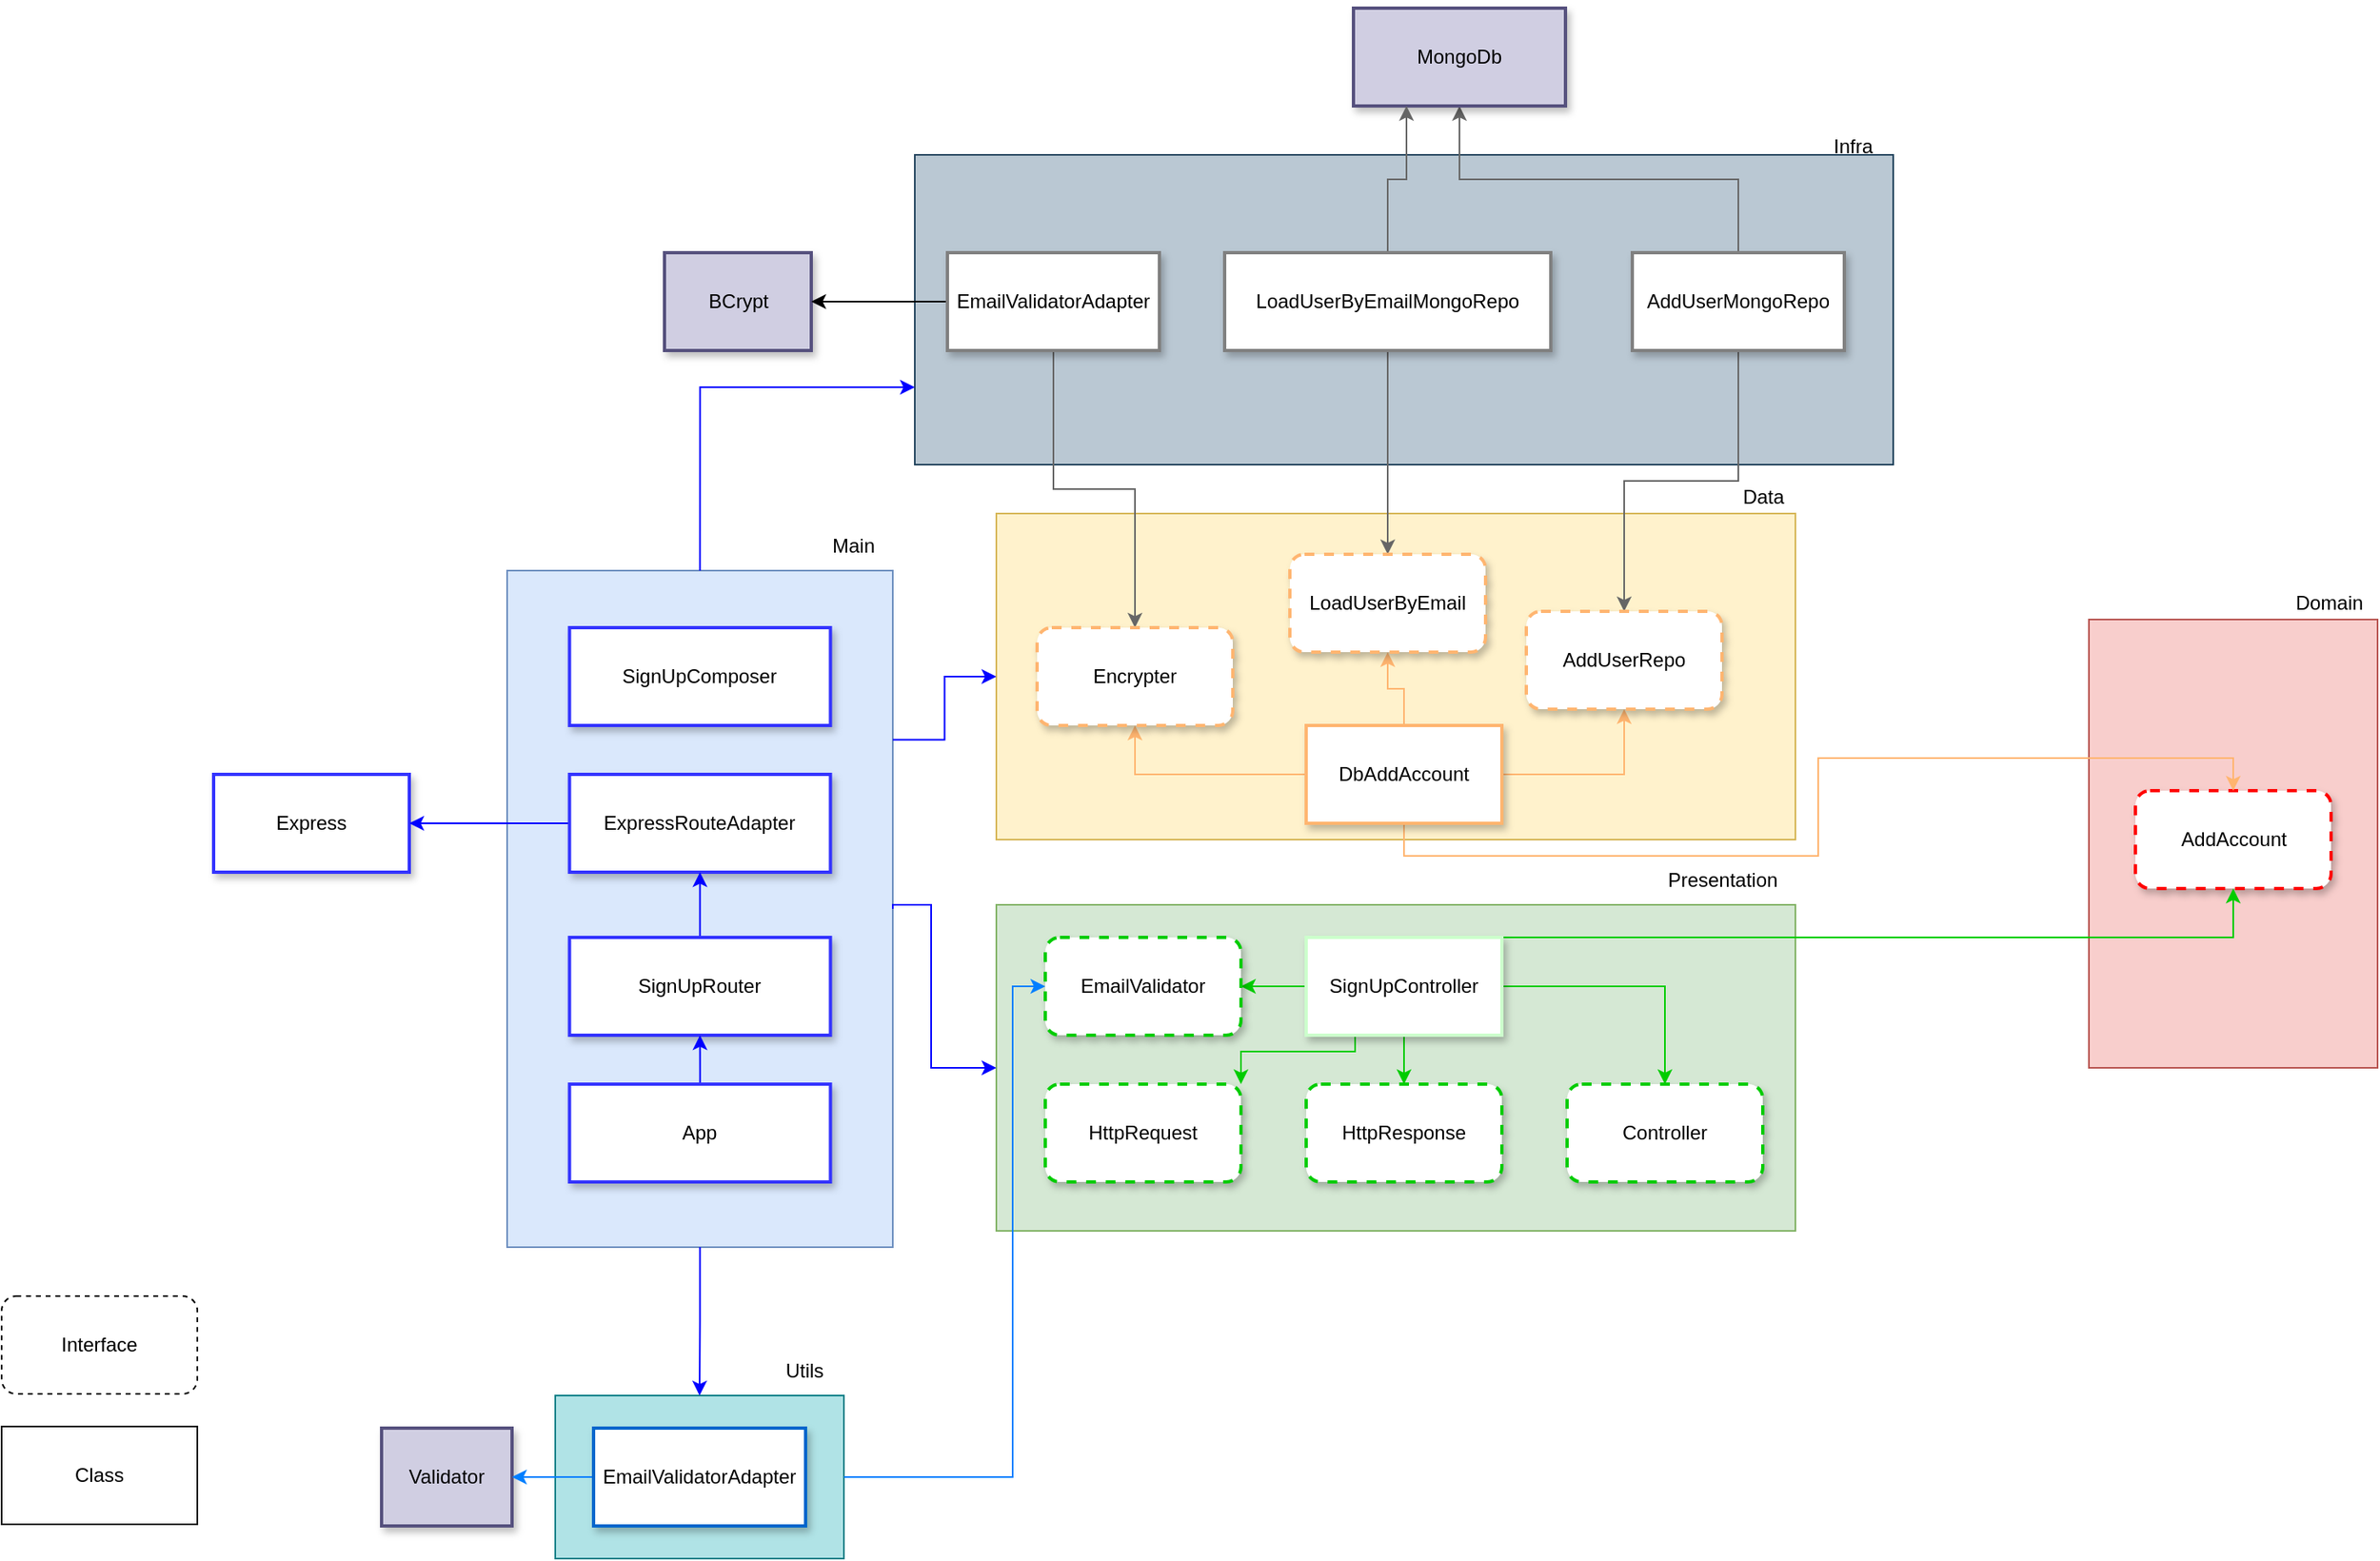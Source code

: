 <mxfile version="21.2.9" type="device">
  <diagram name="Page-1" id="InTcQ6ej8jY9gNlBsr7f">
    <mxGraphModel dx="3300" dy="2578" grid="1" gridSize="10" guides="1" tooltips="1" connect="1" arrows="1" fold="1" page="1" pageScale="1" pageWidth="827" pageHeight="1169" math="0" shadow="0">
      <root>
        <mxCell id="0" />
        <mxCell id="1" parent="0" />
        <mxCell id="Zgq0WJwzbyDcNf6zJyFv-80" value="" style="group" vertex="1" connectable="0" parent="1">
          <mxGeometry x="80" y="-320" width="600" height="210" as="geometry" />
        </mxCell>
        <mxCell id="Zgq0WJwzbyDcNf6zJyFv-35" value="" style="rounded=0;whiteSpace=wrap;html=1;strokeColor=#23445d;fillColor=#bac8d3;" vertex="1" parent="Zgq0WJwzbyDcNf6zJyFv-80">
          <mxGeometry y="20" width="600" height="190" as="geometry" />
        </mxCell>
        <mxCell id="Zgq0WJwzbyDcNf6zJyFv-37" value="Infra" style="text;html=1;align=center;verticalAlign=middle;resizable=0;points=[];autosize=1;strokeColor=none;fillColor=none;" vertex="1" parent="Zgq0WJwzbyDcNf6zJyFv-80">
          <mxGeometry x="550" width="50" height="30" as="geometry" />
        </mxCell>
        <mxCell id="Zgq0WJwzbyDcNf6zJyFv-81" value="" style="group" vertex="1" connectable="0" parent="1">
          <mxGeometry x="800" y="-40" width="177" height="300" as="geometry" />
        </mxCell>
        <mxCell id="Zgq0WJwzbyDcNf6zJyFv-25" value="" style="rounded=0;whiteSpace=wrap;html=1;fillColor=#f8cecc;strokeColor=#b85450;" vertex="1" parent="Zgq0WJwzbyDcNf6zJyFv-81">
          <mxGeometry y="25" width="177" height="275" as="geometry" />
        </mxCell>
        <mxCell id="Zgq0WJwzbyDcNf6zJyFv-26" value="Domain" style="text;html=1;align=center;verticalAlign=middle;resizable=0;points=[];autosize=1;strokeColor=none;fillColor=none;" vertex="1" parent="Zgq0WJwzbyDcNf6zJyFv-81">
          <mxGeometry x="117" width="60" height="30" as="geometry" />
        </mxCell>
        <mxCell id="Zgq0WJwzbyDcNf6zJyFv-24" value="AddAccount" style="rounded=1;whiteSpace=wrap;html=1;dashed=1;strokeColor=#FF0000;shadow=1;strokeWidth=2;" vertex="1" parent="Zgq0WJwzbyDcNf6zJyFv-81">
          <mxGeometry x="28.5" y="130" width="120" height="60" as="geometry" />
        </mxCell>
        <mxCell id="Zgq0WJwzbyDcNf6zJyFv-82" value="" style="group" vertex="1" connectable="0" parent="1">
          <mxGeometry x="130" y="-105" width="495" height="225" as="geometry" />
        </mxCell>
        <mxCell id="Zgq0WJwzbyDcNf6zJyFv-28" value="" style="rounded=0;whiteSpace=wrap;html=1;fillColor=#fff2cc;strokeColor=#d6b656;" vertex="1" parent="Zgq0WJwzbyDcNf6zJyFv-82">
          <mxGeometry y="25" width="490" height="200" as="geometry" />
        </mxCell>
        <mxCell id="Zgq0WJwzbyDcNf6zJyFv-29" value="Data" style="text;html=1;align=center;verticalAlign=middle;resizable=0;points=[];autosize=1;strokeColor=none;fillColor=none;" vertex="1" parent="Zgq0WJwzbyDcNf6zJyFv-82">
          <mxGeometry x="445" width="50" height="30" as="geometry" />
        </mxCell>
        <mxCell id="Zgq0WJwzbyDcNf6zJyFv-83" value="" style="group" vertex="1" connectable="0" parent="1">
          <mxGeometry x="130" y="130" width="490" height="230" as="geometry" />
        </mxCell>
        <mxCell id="Zgq0WJwzbyDcNf6zJyFv-4" value="" style="rounded=0;whiteSpace=wrap;html=1;fillColor=#d5e8d4;strokeColor=#82b366;" vertex="1" parent="Zgq0WJwzbyDcNf6zJyFv-83">
          <mxGeometry y="30" width="490" height="200" as="geometry" />
        </mxCell>
        <mxCell id="Zgq0WJwzbyDcNf6zJyFv-5" value="Presentation" style="text;html=1;align=center;verticalAlign=middle;resizable=0;points=[];autosize=1;strokeColor=none;fillColor=none;" vertex="1" parent="Zgq0WJwzbyDcNf6zJyFv-83">
          <mxGeometry x="400" width="90" height="30" as="geometry" />
        </mxCell>
        <mxCell id="Zgq0WJwzbyDcNf6zJyFv-87" value="" style="group" vertex="1" connectable="0" parent="1">
          <mxGeometry x="-170" y="-75" width="236.5" height="445" as="geometry" />
        </mxCell>
        <mxCell id="Zgq0WJwzbyDcNf6zJyFv-52" value="" style="rounded=0;whiteSpace=wrap;html=1;fillColor=#dae8fc;strokeColor=#6c8ebf;" vertex="1" parent="Zgq0WJwzbyDcNf6zJyFv-87">
          <mxGeometry y="30" width="236.5" height="415" as="geometry" />
        </mxCell>
        <mxCell id="Zgq0WJwzbyDcNf6zJyFv-53" value="Main" style="text;html=1;align=center;verticalAlign=middle;resizable=0;points=[];autosize=1;strokeColor=none;fillColor=none;" vertex="1" parent="Zgq0WJwzbyDcNf6zJyFv-87">
          <mxGeometry x="186.5" width="50" height="30" as="geometry" />
        </mxCell>
        <mxCell id="Zgq0WJwzbyDcNf6zJyFv-84" value="" style="group" vertex="1" connectable="0" parent="1">
          <mxGeometry x="-140.5" y="431" width="177" height="130" as="geometry" />
        </mxCell>
        <mxCell id="Zgq0WJwzbyDcNf6zJyFv-22" value="" style="rounded=0;whiteSpace=wrap;html=1;fillColor=#b0e3e6;strokeColor=#0e8088;" vertex="1" parent="Zgq0WJwzbyDcNf6zJyFv-84">
          <mxGeometry y="30" width="177" height="100" as="geometry" />
        </mxCell>
        <mxCell id="Zgq0WJwzbyDcNf6zJyFv-23" value="Utils" style="text;html=1;align=center;verticalAlign=middle;resizable=0;points=[];autosize=1;strokeColor=none;fillColor=none;" vertex="1" parent="Zgq0WJwzbyDcNf6zJyFv-84">
          <mxGeometry x="127" width="50" height="30" as="geometry" />
        </mxCell>
        <mxCell id="Zgq0WJwzbyDcNf6zJyFv-54" style="edgeStyle=orthogonalEdgeStyle;rounded=0;orthogonalLoop=1;jettySize=auto;html=1;entryX=0.5;entryY=0;entryDx=0;entryDy=0;strokeColor=#0000FF;" edge="1" parent="1" source="Zgq0WJwzbyDcNf6zJyFv-52" target="Zgq0WJwzbyDcNf6zJyFv-22">
          <mxGeometry relative="1" as="geometry" />
        </mxCell>
        <mxCell id="Zgq0WJwzbyDcNf6zJyFv-58" style="edgeStyle=orthogonalEdgeStyle;rounded=0;orthogonalLoop=1;jettySize=auto;html=1;entryX=0;entryY=0.75;entryDx=0;entryDy=0;exitX=0.5;exitY=0;exitDx=0;exitDy=0;strokeColor=#0000FF;" edge="1" parent="1" source="Zgq0WJwzbyDcNf6zJyFv-52" target="Zgq0WJwzbyDcNf6zJyFv-35">
          <mxGeometry relative="1" as="geometry" />
        </mxCell>
        <mxCell id="Zgq0WJwzbyDcNf6zJyFv-63" style="edgeStyle=orthogonalEdgeStyle;rounded=0;orthogonalLoop=1;jettySize=auto;html=1;entryX=0;entryY=0.5;entryDx=0;entryDy=0;exitX=1;exitY=0.25;exitDx=0;exitDy=0;strokeColor=#0000FF;" edge="1" parent="1" source="Zgq0WJwzbyDcNf6zJyFv-52" target="Zgq0WJwzbyDcNf6zJyFv-28">
          <mxGeometry relative="1" as="geometry" />
        </mxCell>
        <mxCell id="Zgq0WJwzbyDcNf6zJyFv-55" style="edgeStyle=orthogonalEdgeStyle;rounded=0;orthogonalLoop=1;jettySize=auto;html=1;entryX=0;entryY=0.5;entryDx=0;entryDy=0;strokeColor=#007FFF;" edge="1" parent="1" source="Zgq0WJwzbyDcNf6zJyFv-22" target="Zgq0WJwzbyDcNf6zJyFv-18">
          <mxGeometry relative="1" as="geometry">
            <Array as="points">
              <mxPoint x="140" y="511" />
              <mxPoint x="140" y="210" />
            </Array>
          </mxGeometry>
        </mxCell>
        <mxCell id="Zgq0WJwzbyDcNf6zJyFv-10" value="" style="edgeStyle=orthogonalEdgeStyle;rounded=0;orthogonalLoop=1;jettySize=auto;html=1;strokeColor=#00CC00;" edge="1" parent="1" source="F4nUvJOktsHatZKrtvTg-1" target="Zgq0WJwzbyDcNf6zJyFv-6">
          <mxGeometry relative="1" as="geometry" />
        </mxCell>
        <mxCell id="Zgq0WJwzbyDcNf6zJyFv-19" style="edgeStyle=orthogonalEdgeStyle;rounded=0;orthogonalLoop=1;jettySize=auto;html=1;entryX=1;entryY=0.5;entryDx=0;entryDy=0;strokeColor=#00CC00;" edge="1" parent="1" source="F4nUvJOktsHatZKrtvTg-1" target="Zgq0WJwzbyDcNf6zJyFv-18">
          <mxGeometry relative="1" as="geometry" />
        </mxCell>
        <mxCell id="Zgq0WJwzbyDcNf6zJyFv-27" style="edgeStyle=orthogonalEdgeStyle;rounded=0;orthogonalLoop=1;jettySize=auto;html=1;entryX=0.5;entryY=1;entryDx=0;entryDy=0;exitX=1;exitY=0;exitDx=0;exitDy=0;strokeColor=#00CC00;" edge="1" parent="1" source="F4nUvJOktsHatZKrtvTg-1" target="Zgq0WJwzbyDcNf6zJyFv-24">
          <mxGeometry relative="1" as="geometry">
            <Array as="points">
              <mxPoint x="889" y="180" />
            </Array>
          </mxGeometry>
        </mxCell>
        <mxCell id="Zgq0WJwzbyDcNf6zJyFv-70" style="edgeStyle=orthogonalEdgeStyle;rounded=0;orthogonalLoop=1;jettySize=auto;html=1;entryX=0.5;entryY=0;entryDx=0;entryDy=0;strokeColor=#00CC00;" edge="1" parent="1" source="F4nUvJOktsHatZKrtvTg-1" target="Zgq0WJwzbyDcNf6zJyFv-69">
          <mxGeometry relative="1" as="geometry" />
        </mxCell>
        <mxCell id="Zgq0WJwzbyDcNf6zJyFv-72" style="edgeStyle=orthogonalEdgeStyle;rounded=0;orthogonalLoop=1;jettySize=auto;html=1;entryX=1;entryY=0;entryDx=0;entryDy=0;exitX=0.25;exitY=1;exitDx=0;exitDy=0;strokeColor=#00CC00;" edge="1" parent="1" source="F4nUvJOktsHatZKrtvTg-1" target="Zgq0WJwzbyDcNf6zJyFv-71">
          <mxGeometry relative="1" as="geometry">
            <Array as="points">
              <mxPoint x="350" y="250" />
              <mxPoint x="280" y="250" />
            </Array>
          </mxGeometry>
        </mxCell>
        <mxCell id="F4nUvJOktsHatZKrtvTg-1" value="SignUpController" style="rounded=0;whiteSpace=wrap;html=1;strokeColor=#CCFFCC;shadow=1;strokeWidth=2;" parent="1" vertex="1">
          <mxGeometry x="320" y="180" width="120" height="60" as="geometry" />
        </mxCell>
        <mxCell id="F4nUvJOktsHatZKrtvTg-3" value="Express" style="rounded=0;whiteSpace=wrap;html=1;strokeColor=#3333FF;strokeWidth=2;shadow=1;" parent="1" vertex="1">
          <mxGeometry x="-350" y="80" width="120" height="60" as="geometry" />
        </mxCell>
        <mxCell id="Zgq0WJwzbyDcNf6zJyFv-11" style="edgeStyle=orthogonalEdgeStyle;rounded=0;orthogonalLoop=1;jettySize=auto;html=1;entryX=0;entryY=0.5;entryDx=0;entryDy=0;exitX=1;exitY=0.5;exitDx=0;exitDy=0;strokeColor=#0000FF;" edge="1" parent="1" source="Zgq0WJwzbyDcNf6zJyFv-52" target="Zgq0WJwzbyDcNf6zJyFv-4">
          <mxGeometry relative="1" as="geometry">
            <Array as="points">
              <mxPoint x="67" y="160" />
              <mxPoint x="90" y="160" />
              <mxPoint x="90" y="260" />
            </Array>
          </mxGeometry>
        </mxCell>
        <mxCell id="Zgq0WJwzbyDcNf6zJyFv-12" style="edgeStyle=orthogonalEdgeStyle;rounded=0;orthogonalLoop=1;jettySize=auto;html=1;entryX=1;entryY=0.5;entryDx=0;entryDy=0;strokeColor=#0000FF;" edge="1" parent="1" source="Zgq0WJwzbyDcNf6zJyFv-1" target="F4nUvJOktsHatZKrtvTg-3">
          <mxGeometry relative="1" as="geometry" />
        </mxCell>
        <mxCell id="Zgq0WJwzbyDcNf6zJyFv-1" value="ExpressRouteAdapter" style="rounded=0;whiteSpace=wrap;html=1;strokeColor=#3333FF;strokeWidth=2;shadow=1;" vertex="1" parent="1">
          <mxGeometry x="-131.75" y="80" width="160" height="60" as="geometry" />
        </mxCell>
        <mxCell id="Zgq0WJwzbyDcNf6zJyFv-6" value="Controller" style="rounded=1;whiteSpace=wrap;html=1;dashed=1;strokeColor=#00CC00;shadow=1;strokeWidth=2;" vertex="1" parent="1">
          <mxGeometry x="480" y="270" width="120" height="60" as="geometry" />
        </mxCell>
        <mxCell id="Zgq0WJwzbyDcNf6zJyFv-14" value="Validator" style="rounded=0;whiteSpace=wrap;html=1;fillColor=#d0cee2;strokeColor=#56517e;strokeWidth=2;shadow=1;" vertex="1" parent="1">
          <mxGeometry x="-247" y="481" width="80" height="60" as="geometry" />
        </mxCell>
        <mxCell id="Zgq0WJwzbyDcNf6zJyFv-17" style="edgeStyle=orthogonalEdgeStyle;rounded=0;orthogonalLoop=1;jettySize=auto;html=1;entryX=1;entryY=0.5;entryDx=0;entryDy=0;strokeColor=#007FFF;" edge="1" parent="1" source="Zgq0WJwzbyDcNf6zJyFv-15" target="Zgq0WJwzbyDcNf6zJyFv-14">
          <mxGeometry relative="1" as="geometry" />
        </mxCell>
        <mxCell id="Zgq0WJwzbyDcNf6zJyFv-15" value="EmailValidatorAdapter" style="rounded=0;whiteSpace=wrap;html=1;strokeColor=#0066CC;shadow=1;strokeWidth=2;" vertex="1" parent="1">
          <mxGeometry x="-117" y="481" width="130" height="60" as="geometry" />
        </mxCell>
        <mxCell id="Zgq0WJwzbyDcNf6zJyFv-18" value="EmailValidator" style="rounded=1;whiteSpace=wrap;html=1;dashed=1;strokeColor=#00CC00;shadow=1;strokeWidth=2;" vertex="1" parent="1">
          <mxGeometry x="160" y="180" width="120" height="60" as="geometry" />
        </mxCell>
        <mxCell id="Zgq0WJwzbyDcNf6zJyFv-31" style="edgeStyle=orthogonalEdgeStyle;rounded=0;orthogonalLoop=1;jettySize=auto;html=1;entryX=0.5;entryY=0;entryDx=0;entryDy=0;exitX=0.5;exitY=1;exitDx=0;exitDy=0;strokeColor=#FFB570;" edge="1" parent="1" source="Zgq0WJwzbyDcNf6zJyFv-30" target="Zgq0WJwzbyDcNf6zJyFv-24">
          <mxGeometry relative="1" as="geometry">
            <Array as="points">
              <mxPoint x="380" y="130" />
              <mxPoint x="634" y="130" />
              <mxPoint x="634" y="70" />
              <mxPoint x="888" y="70" />
            </Array>
          </mxGeometry>
        </mxCell>
        <mxCell id="Zgq0WJwzbyDcNf6zJyFv-41" style="edgeStyle=orthogonalEdgeStyle;rounded=0;orthogonalLoop=1;jettySize=auto;html=1;entryX=0.5;entryY=1;entryDx=0;entryDy=0;strokeColor=#FFB570;" edge="1" parent="1" source="Zgq0WJwzbyDcNf6zJyFv-30" target="Zgq0WJwzbyDcNf6zJyFv-39">
          <mxGeometry relative="1" as="geometry" />
        </mxCell>
        <mxCell id="Zgq0WJwzbyDcNf6zJyFv-48" style="edgeStyle=orthogonalEdgeStyle;rounded=0;orthogonalLoop=1;jettySize=auto;html=1;entryX=0.5;entryY=1;entryDx=0;entryDy=0;strokeColor=#FFB570;" edge="1" parent="1" source="Zgq0WJwzbyDcNf6zJyFv-30" target="Zgq0WJwzbyDcNf6zJyFv-45">
          <mxGeometry relative="1" as="geometry" />
        </mxCell>
        <mxCell id="Zgq0WJwzbyDcNf6zJyFv-77" style="edgeStyle=orthogonalEdgeStyle;rounded=0;orthogonalLoop=1;jettySize=auto;html=1;entryX=0.5;entryY=1;entryDx=0;entryDy=0;strokeColor=#FFB570;" edge="1" parent="1" source="Zgq0WJwzbyDcNf6zJyFv-30" target="Zgq0WJwzbyDcNf6zJyFv-76">
          <mxGeometry relative="1" as="geometry" />
        </mxCell>
        <mxCell id="Zgq0WJwzbyDcNf6zJyFv-30" value="DbAddAccount" style="rounded=0;whiteSpace=wrap;html=1;strokeColor=#FFB570;shadow=1;strokeWidth=2;" vertex="1" parent="1">
          <mxGeometry x="320" y="50" width="120" height="60" as="geometry" />
        </mxCell>
        <mxCell id="Zgq0WJwzbyDcNf6zJyFv-32" value="BCrypt" style="rounded=0;whiteSpace=wrap;html=1;fillColor=#d0cee2;strokeColor=#56517e;strokeWidth=2;shadow=1;" vertex="1" parent="1">
          <mxGeometry x="-73.5" y="-240" width="90" height="60" as="geometry" />
        </mxCell>
        <mxCell id="Zgq0WJwzbyDcNf6zJyFv-38" style="edgeStyle=orthogonalEdgeStyle;rounded=0;orthogonalLoop=1;jettySize=auto;html=1;" edge="1" parent="1" source="Zgq0WJwzbyDcNf6zJyFv-36" target="Zgq0WJwzbyDcNf6zJyFv-32">
          <mxGeometry relative="1" as="geometry" />
        </mxCell>
        <mxCell id="Zgq0WJwzbyDcNf6zJyFv-43" style="edgeStyle=orthogonalEdgeStyle;rounded=0;orthogonalLoop=1;jettySize=auto;html=1;entryX=0.5;entryY=0;entryDx=0;entryDy=0;strokeColor=#666666;" edge="1" parent="1" source="Zgq0WJwzbyDcNf6zJyFv-36" target="Zgq0WJwzbyDcNf6zJyFv-39">
          <mxGeometry relative="1" as="geometry" />
        </mxCell>
        <mxCell id="Zgq0WJwzbyDcNf6zJyFv-36" value="EmailValidatorAdapter" style="rounded=0;whiteSpace=wrap;html=1;strokeColor=#808080;glass=0;shadow=1;strokeWidth=2;gradientColor=none;" vertex="1" parent="1">
          <mxGeometry x="100" y="-240" width="130" height="60" as="geometry" />
        </mxCell>
        <mxCell id="Zgq0WJwzbyDcNf6zJyFv-39" value="Encrypter" style="rounded=1;whiteSpace=wrap;html=1;dashed=1;strokeColor=#FFB570;shadow=1;strokeWidth=2;" vertex="1" parent="1">
          <mxGeometry x="155" y="-10" width="120" height="60" as="geometry" />
        </mxCell>
        <mxCell id="Zgq0WJwzbyDcNf6zJyFv-47" style="edgeStyle=orthogonalEdgeStyle;rounded=0;orthogonalLoop=1;jettySize=auto;html=1;entryX=0.5;entryY=0;entryDx=0;entryDy=0;strokeColor=#666666;" edge="1" parent="1" source="Zgq0WJwzbyDcNf6zJyFv-44" target="Zgq0WJwzbyDcNf6zJyFv-45">
          <mxGeometry relative="1" as="geometry" />
        </mxCell>
        <mxCell id="Zgq0WJwzbyDcNf6zJyFv-50" style="edgeStyle=orthogonalEdgeStyle;rounded=0;orthogonalLoop=1;jettySize=auto;html=1;entryX=0.5;entryY=1;entryDx=0;entryDy=0;exitX=0.5;exitY=0;exitDx=0;exitDy=0;strokeColor=#666666;" edge="1" parent="1" source="Zgq0WJwzbyDcNf6zJyFv-44" target="Zgq0WJwzbyDcNf6zJyFv-46">
          <mxGeometry relative="1" as="geometry" />
        </mxCell>
        <mxCell id="Zgq0WJwzbyDcNf6zJyFv-44" value="AddUserMongoRepo" style="rounded=0;whiteSpace=wrap;html=1;strokeColor=#808080;shadow=1;strokeWidth=2;gradientColor=none;" vertex="1" parent="1">
          <mxGeometry x="520" y="-240" width="130" height="60" as="geometry" />
        </mxCell>
        <mxCell id="Zgq0WJwzbyDcNf6zJyFv-45" value="AddUserRepo" style="rounded=1;whiteSpace=wrap;html=1;dashed=1;strokeColor=#FFB570;shadow=1;strokeWidth=2;" vertex="1" parent="1">
          <mxGeometry x="455" y="-20" width="120" height="60" as="geometry" />
        </mxCell>
        <mxCell id="Zgq0WJwzbyDcNf6zJyFv-46" value="MongoDb" style="rounded=0;whiteSpace=wrap;html=1;fillColor=#d0cee2;strokeColor=#56517e;strokeWidth=2;shadow=1;" vertex="1" parent="1">
          <mxGeometry x="349" y="-390" width="130" height="60" as="geometry" />
        </mxCell>
        <mxCell id="Zgq0WJwzbyDcNf6zJyFv-49" value="" style="group" vertex="1" connectable="0" parent="1">
          <mxGeometry x="-480" y="400" width="120" height="140" as="geometry" />
        </mxCell>
        <mxCell id="Zgq0WJwzbyDcNf6zJyFv-7" value="Interface" style="rounded=1;whiteSpace=wrap;html=1;dashed=1;" vertex="1" parent="Zgq0WJwzbyDcNf6zJyFv-49">
          <mxGeometry width="120" height="60" as="geometry" />
        </mxCell>
        <mxCell id="Zgq0WJwzbyDcNf6zJyFv-8" value="Class" style="rounded=0;whiteSpace=wrap;html=1;" vertex="1" parent="Zgq0WJwzbyDcNf6zJyFv-49">
          <mxGeometry y="80" width="120" height="60" as="geometry" />
        </mxCell>
        <mxCell id="Zgq0WJwzbyDcNf6zJyFv-13" value="Class" style="rounded=0;whiteSpace=wrap;html=1;" vertex="1" parent="Zgq0WJwzbyDcNf6zJyFv-49">
          <mxGeometry y="80" width="120" height="60" as="geometry" />
        </mxCell>
        <mxCell id="Zgq0WJwzbyDcNf6zJyFv-56" value="SignUpComposer" style="rounded=0;whiteSpace=wrap;html=1;strokeColor=#3333FF;strokeWidth=2;shadow=1;" vertex="1" parent="1">
          <mxGeometry x="-131.75" y="-10" width="160" height="60" as="geometry" />
        </mxCell>
        <mxCell id="Zgq0WJwzbyDcNf6zJyFv-60" style="edgeStyle=orthogonalEdgeStyle;rounded=0;orthogonalLoop=1;jettySize=auto;html=1;entryX=0.5;entryY=1;entryDx=0;entryDy=0;strokeColor=#0000FF;" edge="1" parent="1" source="Zgq0WJwzbyDcNf6zJyFv-59" target="Zgq0WJwzbyDcNf6zJyFv-1">
          <mxGeometry relative="1" as="geometry" />
        </mxCell>
        <mxCell id="Zgq0WJwzbyDcNf6zJyFv-59" value="SignUpRouter" style="rounded=0;whiteSpace=wrap;html=1;strokeColor=#3333FF;strokeWidth=2;shadow=1;" vertex="1" parent="1">
          <mxGeometry x="-131.75" y="180" width="160" height="60" as="geometry" />
        </mxCell>
        <mxCell id="Zgq0WJwzbyDcNf6zJyFv-62" style="edgeStyle=orthogonalEdgeStyle;rounded=0;orthogonalLoop=1;jettySize=auto;html=1;entryX=0.5;entryY=1;entryDx=0;entryDy=0;strokeColor=#0000FF;" edge="1" parent="1" source="Zgq0WJwzbyDcNf6zJyFv-61" target="Zgq0WJwzbyDcNf6zJyFv-59">
          <mxGeometry relative="1" as="geometry" />
        </mxCell>
        <mxCell id="Zgq0WJwzbyDcNf6zJyFv-61" value="App" style="rounded=0;whiteSpace=wrap;html=1;strokeColor=#3333FF;strokeWidth=2;shadow=1;" vertex="1" parent="1">
          <mxGeometry x="-131.75" y="270" width="160" height="60" as="geometry" />
        </mxCell>
        <mxCell id="Zgq0WJwzbyDcNf6zJyFv-69" value="HttpResponse" style="rounded=1;whiteSpace=wrap;html=1;dashed=1;strokeColor=#00CC00;shadow=1;strokeWidth=2;" vertex="1" parent="1">
          <mxGeometry x="320" y="270" width="120" height="60" as="geometry" />
        </mxCell>
        <mxCell id="Zgq0WJwzbyDcNf6zJyFv-71" value="HttpRequest" style="rounded=1;whiteSpace=wrap;html=1;dashed=1;strokeColor=#00CC00;shadow=1;strokeWidth=2;" vertex="1" parent="1">
          <mxGeometry x="160" y="270" width="120" height="60" as="geometry" />
        </mxCell>
        <mxCell id="Zgq0WJwzbyDcNf6zJyFv-75" style="edgeStyle=orthogonalEdgeStyle;rounded=0;orthogonalLoop=1;jettySize=auto;html=1;entryX=0.25;entryY=1;entryDx=0;entryDy=0;strokeColor=#666666;" edge="1" parent="1" source="Zgq0WJwzbyDcNf6zJyFv-73" target="Zgq0WJwzbyDcNf6zJyFv-46">
          <mxGeometry relative="1" as="geometry" />
        </mxCell>
        <mxCell id="Zgq0WJwzbyDcNf6zJyFv-79" style="edgeStyle=orthogonalEdgeStyle;rounded=0;orthogonalLoop=1;jettySize=auto;html=1;entryX=0.5;entryY=0;entryDx=0;entryDy=0;strokeColor=#666666;" edge="1" parent="1" source="Zgq0WJwzbyDcNf6zJyFv-73" target="Zgq0WJwzbyDcNf6zJyFv-76">
          <mxGeometry relative="1" as="geometry" />
        </mxCell>
        <mxCell id="Zgq0WJwzbyDcNf6zJyFv-73" value="LoadUserByEmailMongoRepo" style="rounded=0;whiteSpace=wrap;html=1;strokeColor=#808080;shadow=1;strokeWidth=2;gradientColor=none;" vertex="1" parent="1">
          <mxGeometry x="270" y="-240" width="200" height="60" as="geometry" />
        </mxCell>
        <mxCell id="Zgq0WJwzbyDcNf6zJyFv-76" value="LoadUserByEmail" style="rounded=1;whiteSpace=wrap;html=1;dashed=1;strokeColor=#FFB570;shadow=1;strokeWidth=2;" vertex="1" parent="1">
          <mxGeometry x="310" y="-55" width="120" height="60" as="geometry" />
        </mxCell>
      </root>
    </mxGraphModel>
  </diagram>
</mxfile>
